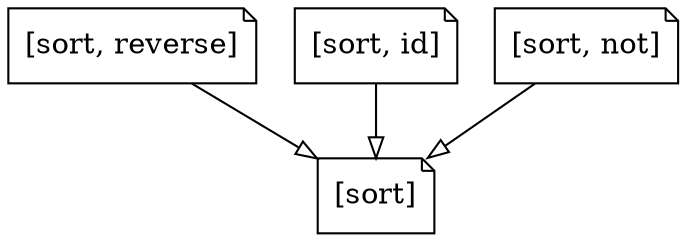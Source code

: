 digraph chunks {
  node [shape="note"];
  edge [arrowhead="empty"];
  l1 [label="[sort]"];
  l2a [label="[sort, reverse]"];
  l2b [label="[sort, id]"];
  l2c [label="[sort, not]"];
  l2a -> l1;
  l2b -> l1;
  l2c -> l1;
}

